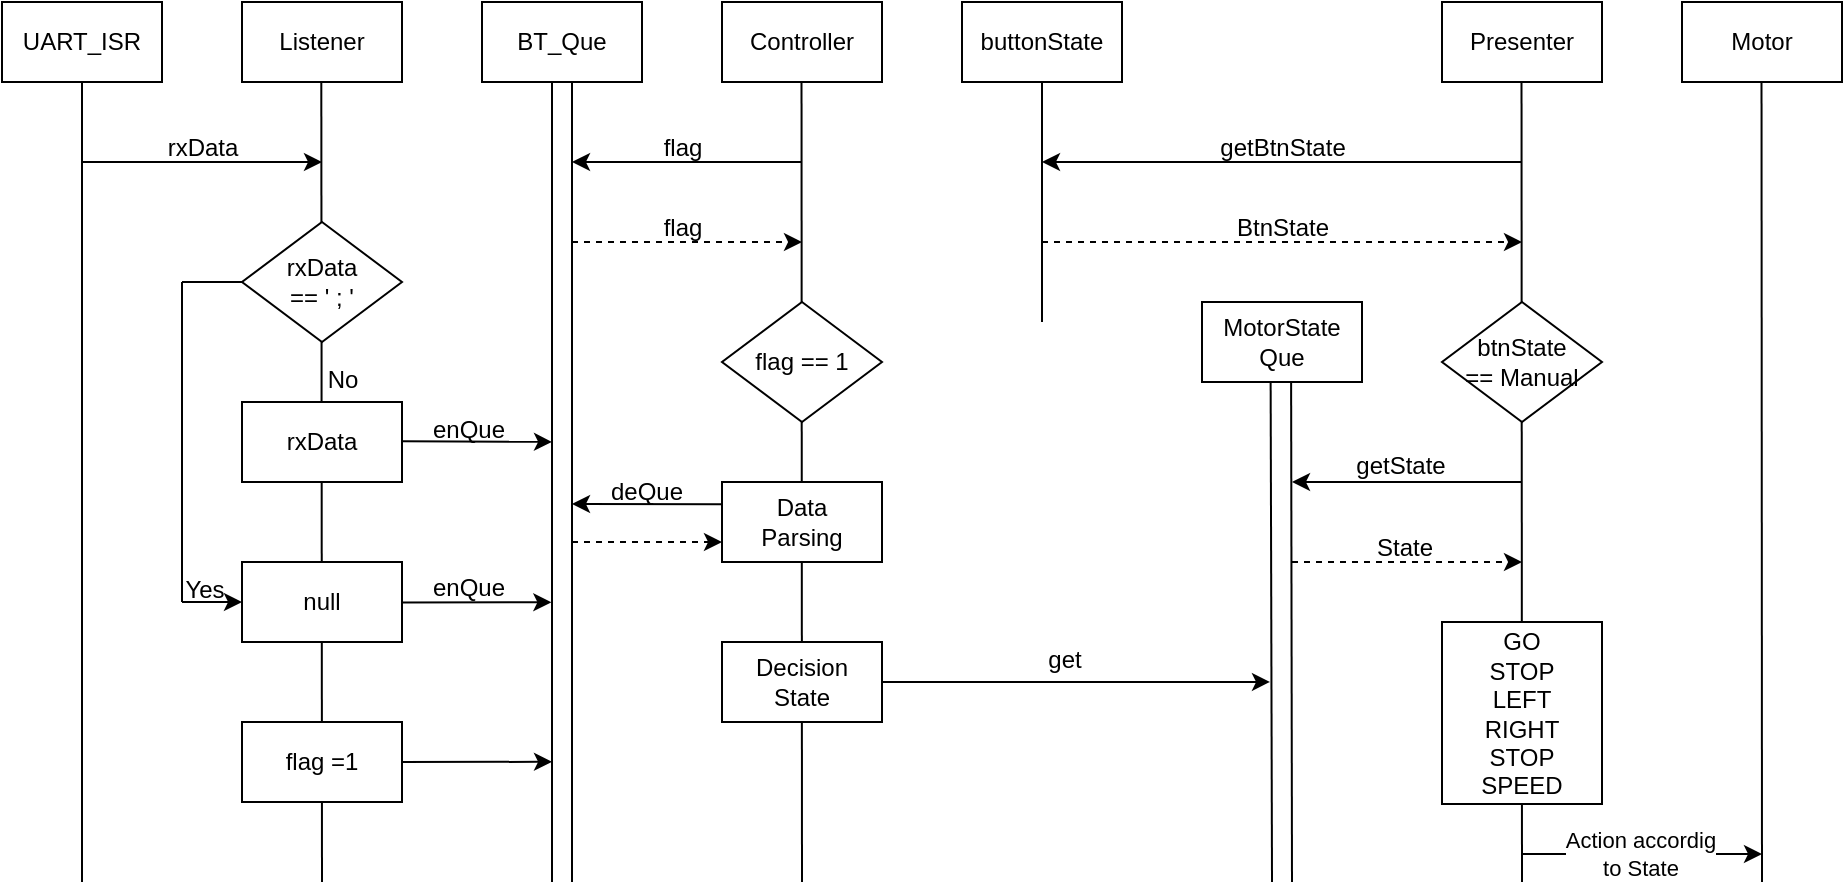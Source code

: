 <mxfile version="24.3.1" type="github">
  <diagram name="페이지-1" id="tMCuermkTltlA0dCU0Pv">
    <mxGraphModel dx="946" dy="542" grid="1" gridSize="10" guides="1" tooltips="1" connect="1" arrows="1" fold="1" page="1" pageScale="1" pageWidth="827" pageHeight="1169" math="0" shadow="0">
      <root>
        <mxCell id="0" />
        <mxCell id="1" parent="0" />
        <mxCell id="LM64o3_CBgHSoASdsKTy-1" value="UART_ISR" style="rounded=0;whiteSpace=wrap;html=1;" parent="1" vertex="1">
          <mxGeometry x="40" y="40" width="80" height="40" as="geometry" />
        </mxCell>
        <mxCell id="LM64o3_CBgHSoASdsKTy-2" value="Listener" style="rounded=0;whiteSpace=wrap;html=1;" parent="1" vertex="1">
          <mxGeometry x="160" y="40" width="80" height="40" as="geometry" />
        </mxCell>
        <mxCell id="LM64o3_CBgHSoASdsKTy-3" value="BT_Que" style="rounded=0;whiteSpace=wrap;html=1;" parent="1" vertex="1">
          <mxGeometry x="280" y="40" width="80" height="40" as="geometry" />
        </mxCell>
        <mxCell id="LM64o3_CBgHSoASdsKTy-4" value="Controller" style="rounded=0;whiteSpace=wrap;html=1;" parent="1" vertex="1">
          <mxGeometry x="400" y="40" width="80" height="40" as="geometry" />
        </mxCell>
        <mxCell id="LM64o3_CBgHSoASdsKTy-5" value="MotorState&lt;br&gt;Que" style="rounded=0;whiteSpace=wrap;html=1;" parent="1" vertex="1">
          <mxGeometry x="640" y="190" width="80" height="40" as="geometry" />
        </mxCell>
        <mxCell id="LM64o3_CBgHSoASdsKTy-6" value="Presenter" style="rounded=0;whiteSpace=wrap;html=1;" parent="1" vertex="1">
          <mxGeometry x="760" y="40" width="80" height="40" as="geometry" />
        </mxCell>
        <mxCell id="LM64o3_CBgHSoASdsKTy-7" value="Motor" style="rounded=0;whiteSpace=wrap;html=1;" parent="1" vertex="1">
          <mxGeometry x="880" y="40" width="80" height="40" as="geometry" />
        </mxCell>
        <mxCell id="LM64o3_CBgHSoASdsKTy-8" value="" style="endArrow=none;html=1;rounded=0;entryX=0.5;entryY=1;entryDx=0;entryDy=0;" parent="1" target="LM64o3_CBgHSoASdsKTy-1" edge="1">
          <mxGeometry width="50" height="50" relative="1" as="geometry">
            <mxPoint x="80" y="480" as="sourcePoint" />
            <mxPoint x="100" y="100" as="targetPoint" />
          </mxGeometry>
        </mxCell>
        <mxCell id="LM64o3_CBgHSoASdsKTy-9" value="" style="endArrow=none;html=1;rounded=0;entryX=0.5;entryY=1;entryDx=0;entryDy=0;" parent="1" edge="1">
          <mxGeometry width="50" height="50" relative="1" as="geometry">
            <mxPoint x="315" y="480" as="sourcePoint" />
            <mxPoint x="315" y="80" as="targetPoint" />
          </mxGeometry>
        </mxCell>
        <mxCell id="LM64o3_CBgHSoASdsKTy-10" value="" style="endArrow=none;html=1;rounded=0;entryX=0.5;entryY=1;entryDx=0;entryDy=0;" parent="1" edge="1">
          <mxGeometry width="50" height="50" relative="1" as="geometry">
            <mxPoint x="200" y="480" as="sourcePoint" />
            <mxPoint x="199.66" y="80" as="targetPoint" />
          </mxGeometry>
        </mxCell>
        <mxCell id="LM64o3_CBgHSoASdsKTy-11" value="" style="endArrow=none;html=1;rounded=0;entryX=0.5;entryY=1;entryDx=0;entryDy=0;" parent="1" edge="1">
          <mxGeometry width="50" height="50" relative="1" as="geometry">
            <mxPoint x="325" y="480" as="sourcePoint" />
            <mxPoint x="325" y="80" as="targetPoint" />
          </mxGeometry>
        </mxCell>
        <mxCell id="LM64o3_CBgHSoASdsKTy-12" value="" style="endArrow=none;html=1;rounded=0;entryX=0.5;entryY=1;entryDx=0;entryDy=0;" parent="1" edge="1">
          <mxGeometry width="50" height="50" relative="1" as="geometry">
            <mxPoint x="440" y="480" as="sourcePoint" />
            <mxPoint x="439.76" y="80" as="targetPoint" />
          </mxGeometry>
        </mxCell>
        <mxCell id="LM64o3_CBgHSoASdsKTy-13" value="" style="endArrow=none;html=1;rounded=0;entryX=0.557;entryY=0.978;entryDx=0;entryDy=0;entryPerimeter=0;" parent="1" edge="1">
          <mxGeometry width="50" height="50" relative="1" as="geometry">
            <mxPoint x="685" y="480" as="sourcePoint" />
            <mxPoint x="684.56" y="230.12" as="targetPoint" />
          </mxGeometry>
        </mxCell>
        <mxCell id="LM64o3_CBgHSoASdsKTy-14" value="" style="endArrow=none;html=1;rounded=0;entryX=0.429;entryY=1.011;entryDx=0;entryDy=0;entryPerimeter=0;" parent="1" edge="1" target="LM64o3_CBgHSoASdsKTy-5">
          <mxGeometry width="50" height="50" relative="1" as="geometry">
            <mxPoint x="675" y="480" as="sourcePoint" />
            <mxPoint x="674.76" y="80" as="targetPoint" />
          </mxGeometry>
        </mxCell>
        <mxCell id="LM64o3_CBgHSoASdsKTy-15" value="" style="endArrow=none;html=1;rounded=0;entryX=0.5;entryY=1;entryDx=0;entryDy=0;" parent="1" edge="1">
          <mxGeometry width="50" height="50" relative="1" as="geometry">
            <mxPoint x="800" y="480" as="sourcePoint" />
            <mxPoint x="799.76" y="80" as="targetPoint" />
          </mxGeometry>
        </mxCell>
        <mxCell id="LM64o3_CBgHSoASdsKTy-16" value="" style="endArrow=none;html=1;rounded=0;entryX=0.5;entryY=1;entryDx=0;entryDy=0;" parent="1" edge="1">
          <mxGeometry width="50" height="50" relative="1" as="geometry">
            <mxPoint x="920" y="480" as="sourcePoint" />
            <mxPoint x="919.76" y="80" as="targetPoint" />
          </mxGeometry>
        </mxCell>
        <mxCell id="LM64o3_CBgHSoASdsKTy-18" value="" style="endArrow=classic;html=1;rounded=0;" parent="1" edge="1">
          <mxGeometry width="50" height="50" relative="1" as="geometry">
            <mxPoint x="80" y="120" as="sourcePoint" />
            <mxPoint x="200" y="120" as="targetPoint" />
          </mxGeometry>
        </mxCell>
        <mxCell id="LM64o3_CBgHSoASdsKTy-19" value="rxData&lt;div&gt;== &#39; ; &#39;&lt;/div&gt;" style="rhombus;whiteSpace=wrap;html=1;" parent="1" vertex="1">
          <mxGeometry x="160" y="150" width="80" height="60" as="geometry" />
        </mxCell>
        <mxCell id="LM64o3_CBgHSoASdsKTy-20" value="rxData" style="rounded=0;whiteSpace=wrap;html=1;" parent="1" vertex="1">
          <mxGeometry x="160" y="240" width="80" height="40" as="geometry" />
        </mxCell>
        <mxCell id="LM64o3_CBgHSoASdsKTy-21" value="null" style="rounded=0;whiteSpace=wrap;html=1;" parent="1" vertex="1">
          <mxGeometry x="160" y="320" width="80" height="40" as="geometry" />
        </mxCell>
        <mxCell id="LM64o3_CBgHSoASdsKTy-22" value="flag =1" style="rounded=0;whiteSpace=wrap;html=1;" parent="1" vertex="1">
          <mxGeometry x="160" y="400" width="80" height="40" as="geometry" />
        </mxCell>
        <mxCell id="LM64o3_CBgHSoASdsKTy-23" value="" style="endArrow=classic;html=1;rounded=0;" parent="1" edge="1">
          <mxGeometry width="50" height="50" relative="1" as="geometry">
            <mxPoint x="130" y="340" as="sourcePoint" />
            <mxPoint x="160" y="340" as="targetPoint" />
          </mxGeometry>
        </mxCell>
        <mxCell id="LM64o3_CBgHSoASdsKTy-24" value="" style="endArrow=none;html=1;rounded=0;" parent="1" edge="1">
          <mxGeometry width="50" height="50" relative="1" as="geometry">
            <mxPoint x="130" y="340" as="sourcePoint" />
            <mxPoint x="130" y="180" as="targetPoint" />
          </mxGeometry>
        </mxCell>
        <mxCell id="LM64o3_CBgHSoASdsKTy-25" value="" style="endArrow=none;html=1;rounded=0;entryX=0;entryY=0.5;entryDx=0;entryDy=0;" parent="1" target="LM64o3_CBgHSoASdsKTy-19" edge="1">
          <mxGeometry width="50" height="50" relative="1" as="geometry">
            <mxPoint x="130" y="180" as="sourcePoint" />
            <mxPoint x="210" y="210" as="targetPoint" />
          </mxGeometry>
        </mxCell>
        <mxCell id="LM64o3_CBgHSoASdsKTy-27" value="" style="endArrow=classic;html=1;rounded=0;exitX=1.004;exitY=0.491;exitDx=0;exitDy=0;exitPerimeter=0;" parent="1" source="LM64o3_CBgHSoASdsKTy-20" edge="1">
          <mxGeometry width="50" height="50" relative="1" as="geometry">
            <mxPoint x="245" y="259.94" as="sourcePoint" />
            <mxPoint x="315" y="259.94" as="targetPoint" />
          </mxGeometry>
        </mxCell>
        <mxCell id="LM64o3_CBgHSoASdsKTy-28" value="" style="endArrow=classic;html=1;rounded=0;exitX=1.004;exitY=0.491;exitDx=0;exitDy=0;exitPerimeter=0;" parent="1" edge="1">
          <mxGeometry width="50" height="50" relative="1" as="geometry">
            <mxPoint x="239.68" y="340.21" as="sourcePoint" />
            <mxPoint x="314.68" y="340.15" as="targetPoint" />
          </mxGeometry>
        </mxCell>
        <mxCell id="LM64o3_CBgHSoASdsKTy-29" value="" style="endArrow=classic;html=1;rounded=0;exitX=1.004;exitY=0.491;exitDx=0;exitDy=0;exitPerimeter=0;" parent="1" edge="1">
          <mxGeometry width="50" height="50" relative="1" as="geometry">
            <mxPoint x="240" y="419.98" as="sourcePoint" />
            <mxPoint x="315" y="419.92" as="targetPoint" />
          </mxGeometry>
        </mxCell>
        <mxCell id="LM64o3_CBgHSoASdsKTy-30" value="" style="endArrow=classic;html=1;rounded=0;" parent="1" edge="1">
          <mxGeometry width="50" height="50" relative="1" as="geometry">
            <mxPoint x="440" y="120" as="sourcePoint" />
            <mxPoint x="325" y="120" as="targetPoint" />
          </mxGeometry>
        </mxCell>
        <mxCell id="LM64o3_CBgHSoASdsKTy-31" value="" style="endArrow=classic;html=1;rounded=0;dashed=1;" parent="1" edge="1">
          <mxGeometry width="50" height="50" relative="1" as="geometry">
            <mxPoint x="325" y="160" as="sourcePoint" />
            <mxPoint x="440" y="160" as="targetPoint" />
          </mxGeometry>
        </mxCell>
        <mxCell id="LM64o3_CBgHSoASdsKTy-33" value="flag == 1" style="rhombus;whiteSpace=wrap;html=1;" parent="1" vertex="1">
          <mxGeometry x="400" y="190" width="80" height="60" as="geometry" />
        </mxCell>
        <mxCell id="LM64o3_CBgHSoASdsKTy-34" value="Data&lt;br&gt;Parsing" style="rounded=0;whiteSpace=wrap;html=1;" parent="1" vertex="1">
          <mxGeometry x="400" y="280" width="80" height="40" as="geometry" />
        </mxCell>
        <mxCell id="LM64o3_CBgHSoASdsKTy-35" value="Decision&lt;br&gt;State" style="rounded=0;whiteSpace=wrap;html=1;" parent="1" vertex="1">
          <mxGeometry x="400" y="360" width="80" height="40" as="geometry" />
        </mxCell>
        <mxCell id="LM64o3_CBgHSoASdsKTy-36" value="" style="endArrow=classic;html=1;rounded=0;exitX=0;exitY=0.277;exitDx=0;exitDy=0;exitPerimeter=0;" parent="1" source="LM64o3_CBgHSoASdsKTy-34" edge="1">
          <mxGeometry width="50" height="50" relative="1" as="geometry">
            <mxPoint x="395" y="291" as="sourcePoint" />
            <mxPoint x="325" y="291" as="targetPoint" />
            <Array as="points">
              <mxPoint x="325" y="291" />
            </Array>
          </mxGeometry>
        </mxCell>
        <mxCell id="LM64o3_CBgHSoASdsKTy-40" value="" style="endArrow=classic;html=1;rounded=0;entryX=0;entryY=0.75;entryDx=0;entryDy=0;dashed=1;" parent="1" target="LM64o3_CBgHSoASdsKTy-34" edge="1">
          <mxGeometry width="50" height="50" relative="1" as="geometry">
            <mxPoint x="325" y="310" as="sourcePoint" />
            <mxPoint x="395.0" y="310" as="targetPoint" />
          </mxGeometry>
        </mxCell>
        <mxCell id="LM64o3_CBgHSoASdsKTy-41" value="" style="endArrow=classic;html=1;rounded=0;exitX=1;exitY=0.5;exitDx=0;exitDy=0;" parent="1" edge="1" source="LM64o3_CBgHSoASdsKTy-35">
          <mxGeometry width="50" height="50" relative="1" as="geometry">
            <mxPoint x="484" y="379.91" as="sourcePoint" />
            <mxPoint x="674" y="379.99" as="targetPoint" />
          </mxGeometry>
        </mxCell>
        <mxCell id="LM64o3_CBgHSoASdsKTy-42" value="" style="endArrow=classic;html=1;rounded=0;" parent="1" edge="1">
          <mxGeometry width="50" height="50" relative="1" as="geometry">
            <mxPoint x="800" y="280" as="sourcePoint" />
            <mxPoint x="685" y="280" as="targetPoint" />
            <Array as="points">
              <mxPoint x="685" y="280" />
            </Array>
          </mxGeometry>
        </mxCell>
        <mxCell id="LM64o3_CBgHSoASdsKTy-43" value="" style="endArrow=classic;html=1;rounded=0;dashed=1;" parent="1" edge="1">
          <mxGeometry width="50" height="50" relative="1" as="geometry">
            <mxPoint x="685" y="320" as="sourcePoint" />
            <mxPoint x="800" y="320" as="targetPoint" />
          </mxGeometry>
        </mxCell>
        <mxCell id="LM64o3_CBgHSoASdsKTy-44" value="GO&lt;div&gt;STOP&lt;/div&gt;&lt;div&gt;LEFT&lt;br&gt;RIGHT&lt;br&gt;STOP&lt;br&gt;SPEED&lt;br&gt;&lt;/div&gt;" style="rounded=0;whiteSpace=wrap;html=1;" parent="1" vertex="1">
          <mxGeometry x="760" y="350" width="80" height="91" as="geometry" />
        </mxCell>
        <mxCell id="LM64o3_CBgHSoASdsKTy-45" value="" style="endArrow=classic;html=1;rounded=0;" parent="1" edge="1">
          <mxGeometry width="50" height="50" relative="1" as="geometry">
            <mxPoint x="800" y="466" as="sourcePoint" />
            <mxPoint x="920" y="466" as="targetPoint" />
          </mxGeometry>
        </mxCell>
        <mxCell id="LM64o3_CBgHSoASdsKTy-59" value="Action accordig&lt;div&gt;to State&lt;/div&gt;" style="edgeLabel;html=1;align=center;verticalAlign=middle;resizable=0;points=[];" parent="LM64o3_CBgHSoASdsKTy-45" vertex="1" connectable="0">
          <mxGeometry x="-0.19" y="1" relative="1" as="geometry">
            <mxPoint x="10" y="1" as="offset" />
          </mxGeometry>
        </mxCell>
        <mxCell id="LM64o3_CBgHSoASdsKTy-46" value="rxData" style="text;html=1;align=center;verticalAlign=middle;resizable=0;points=[];autosize=1;strokeColor=none;fillColor=none;" parent="1" vertex="1">
          <mxGeometry x="110" y="98" width="60" height="30" as="geometry" />
        </mxCell>
        <mxCell id="LM64o3_CBgHSoASdsKTy-48" value="flag" style="text;html=1;align=center;verticalAlign=middle;resizable=0;points=[];autosize=1;strokeColor=none;fillColor=none;" parent="1" vertex="1">
          <mxGeometry x="360" y="98" width="40" height="30" as="geometry" />
        </mxCell>
        <mxCell id="LM64o3_CBgHSoASdsKTy-49" value="flag" style="text;html=1;align=center;verticalAlign=middle;resizable=0;points=[];autosize=1;strokeColor=none;fillColor=none;" parent="1" vertex="1">
          <mxGeometry x="360" y="138" width="40" height="30" as="geometry" />
        </mxCell>
        <mxCell id="LM64o3_CBgHSoASdsKTy-50" value="deQue" style="text;html=1;align=center;verticalAlign=middle;resizable=0;points=[];autosize=1;strokeColor=none;fillColor=none;" parent="1" vertex="1">
          <mxGeometry x="332" y="270" width="60" height="30" as="geometry" />
        </mxCell>
        <mxCell id="LM64o3_CBgHSoASdsKTy-51" value="get" style="text;html=1;align=center;verticalAlign=middle;resizable=0;points=[];autosize=1;strokeColor=none;fillColor=none;" parent="1" vertex="1">
          <mxGeometry x="551" y="354" width="40" height="30" as="geometry" />
        </mxCell>
        <mxCell id="LM64o3_CBgHSoASdsKTy-53" value="enQue" style="text;html=1;align=center;verticalAlign=middle;resizable=0;points=[];autosize=1;strokeColor=none;fillColor=none;" parent="1" vertex="1">
          <mxGeometry x="243" y="239" width="60" height="30" as="geometry" />
        </mxCell>
        <mxCell id="LM64o3_CBgHSoASdsKTy-54" value="enQue" style="text;html=1;align=center;verticalAlign=middle;resizable=0;points=[];autosize=1;strokeColor=none;fillColor=none;" parent="1" vertex="1">
          <mxGeometry x="243" y="318" width="60" height="30" as="geometry" />
        </mxCell>
        <mxCell id="LM64o3_CBgHSoASdsKTy-55" value="Yes" style="text;html=1;align=center;verticalAlign=middle;resizable=0;points=[];autosize=1;strokeColor=none;fillColor=none;" parent="1" vertex="1">
          <mxGeometry x="121" y="319" width="40" height="30" as="geometry" />
        </mxCell>
        <mxCell id="LM64o3_CBgHSoASdsKTy-56" value="No" style="text;html=1;align=center;verticalAlign=middle;resizable=0;points=[];autosize=1;strokeColor=none;fillColor=none;" parent="1" vertex="1">
          <mxGeometry x="190" y="214" width="40" height="30" as="geometry" />
        </mxCell>
        <mxCell id="LM64o3_CBgHSoASdsKTy-57" value="getState" style="text;html=1;align=center;verticalAlign=middle;resizable=0;points=[];autosize=1;strokeColor=none;fillColor=none;" parent="1" vertex="1">
          <mxGeometry x="704" y="257" width="70" height="30" as="geometry" />
        </mxCell>
        <mxCell id="LM64o3_CBgHSoASdsKTy-58" value="State" style="text;html=1;align=center;verticalAlign=middle;resizable=0;points=[];autosize=1;strokeColor=none;fillColor=none;" parent="1" vertex="1">
          <mxGeometry x="716" y="298" width="50" height="30" as="geometry" />
        </mxCell>
        <mxCell id="PTm7VxU9eXl5-f_g73jD-1" value="" style="endArrow=classic;html=1;rounded=0;" edge="1" parent="1">
          <mxGeometry width="50" height="50" relative="1" as="geometry">
            <mxPoint x="800" y="120" as="sourcePoint" />
            <mxPoint x="560" y="120" as="targetPoint" />
          </mxGeometry>
        </mxCell>
        <mxCell id="PTm7VxU9eXl5-f_g73jD-2" value="getBtn&lt;span style=&quot;color: rgba(0, 0, 0, 0); font-family: monospace; font-size: 0px; text-align: start;&quot;&gt;b3CmxGraphModel%3E%3Croot%3E%3CmxCell%20id%3D%220%22%2F%3E%3CmxCell%20id%3D%221%22%20parent%3D%220%22%2F%3E%3CmxCell%20id%3D%222%22%20value%3D%22%22%20style%3D%22endArrow%3Dclassic%3Bhtml%3D1%3Brounded%3D0%3Bdashed%3D1%3B%22%20edge%3D%221%22%20parent%3D%221%22%3E%3CmxGeometry%20width%3D%2250%22%20height%3D%2250%22%20relative%3D%221%22%20as%3D%22geometry%22%3E%3CmxPoint%20x%3D%22565%22%20y%3D%22160%22%20as%3D%22sourcePoint%22%2F%3E%3CmxPoint%20x%3D%22680%22%20y%3D%22160%22%20as%3D%22targetPoint%22%2F%3E%3C%2FmxGeometry%3E%3C%2FmxCell%3E%3C%2Froot%3E%3C%2FmxGraphModel%3Ef&lt;/span&gt;State" style="text;html=1;align=center;verticalAlign=middle;resizable=0;points=[];autosize=1;strokeColor=none;fillColor=none;" vertex="1" parent="1">
          <mxGeometry x="635" y="98" width="90" height="30" as="geometry" />
        </mxCell>
        <mxCell id="PTm7VxU9eXl5-f_g73jD-3" value="" style="endArrow=classic;html=1;rounded=0;dashed=1;" edge="1" parent="1">
          <mxGeometry width="50" height="50" relative="1" as="geometry">
            <mxPoint x="560" y="160" as="sourcePoint" />
            <mxPoint x="800" y="160" as="targetPoint" />
          </mxGeometry>
        </mxCell>
        <mxCell id="PTm7VxU9eXl5-f_g73jD-4" value="&lt;div style=&quot;text-align: start;&quot;&gt;&lt;span style=&quot;background-color: initial;&quot;&gt;BtnState&lt;/span&gt;&lt;/div&gt;" style="text;html=1;align=center;verticalAlign=middle;resizable=0;points=[];autosize=1;strokeColor=none;fillColor=none;" vertex="1" parent="1">
          <mxGeometry x="645" y="138" width="70" height="30" as="geometry" />
        </mxCell>
        <mxCell id="PTm7VxU9eXl5-f_g73jD-5" value="btnState&lt;div&gt;== Manual&lt;/div&gt;" style="rhombus;whiteSpace=wrap;html=1;" vertex="1" parent="1">
          <mxGeometry x="760" y="190" width="80" height="60" as="geometry" />
        </mxCell>
        <mxCell id="PTm7VxU9eXl5-f_g73jD-6" value="buttonState" style="rounded=0;whiteSpace=wrap;html=1;" vertex="1" parent="1">
          <mxGeometry x="520" y="40" width="80" height="40" as="geometry" />
        </mxCell>
        <mxCell id="PTm7VxU9eXl5-f_g73jD-7" value="" style="endArrow=none;html=1;rounded=0;entryX=0.5;entryY=1;entryDx=0;entryDy=0;" edge="1" parent="1" target="PTm7VxU9eXl5-f_g73jD-6">
          <mxGeometry width="50" height="50" relative="1" as="geometry">
            <mxPoint x="560" y="200" as="sourcePoint" />
            <mxPoint x="580" y="250" as="targetPoint" />
          </mxGeometry>
        </mxCell>
      </root>
    </mxGraphModel>
  </diagram>
</mxfile>
